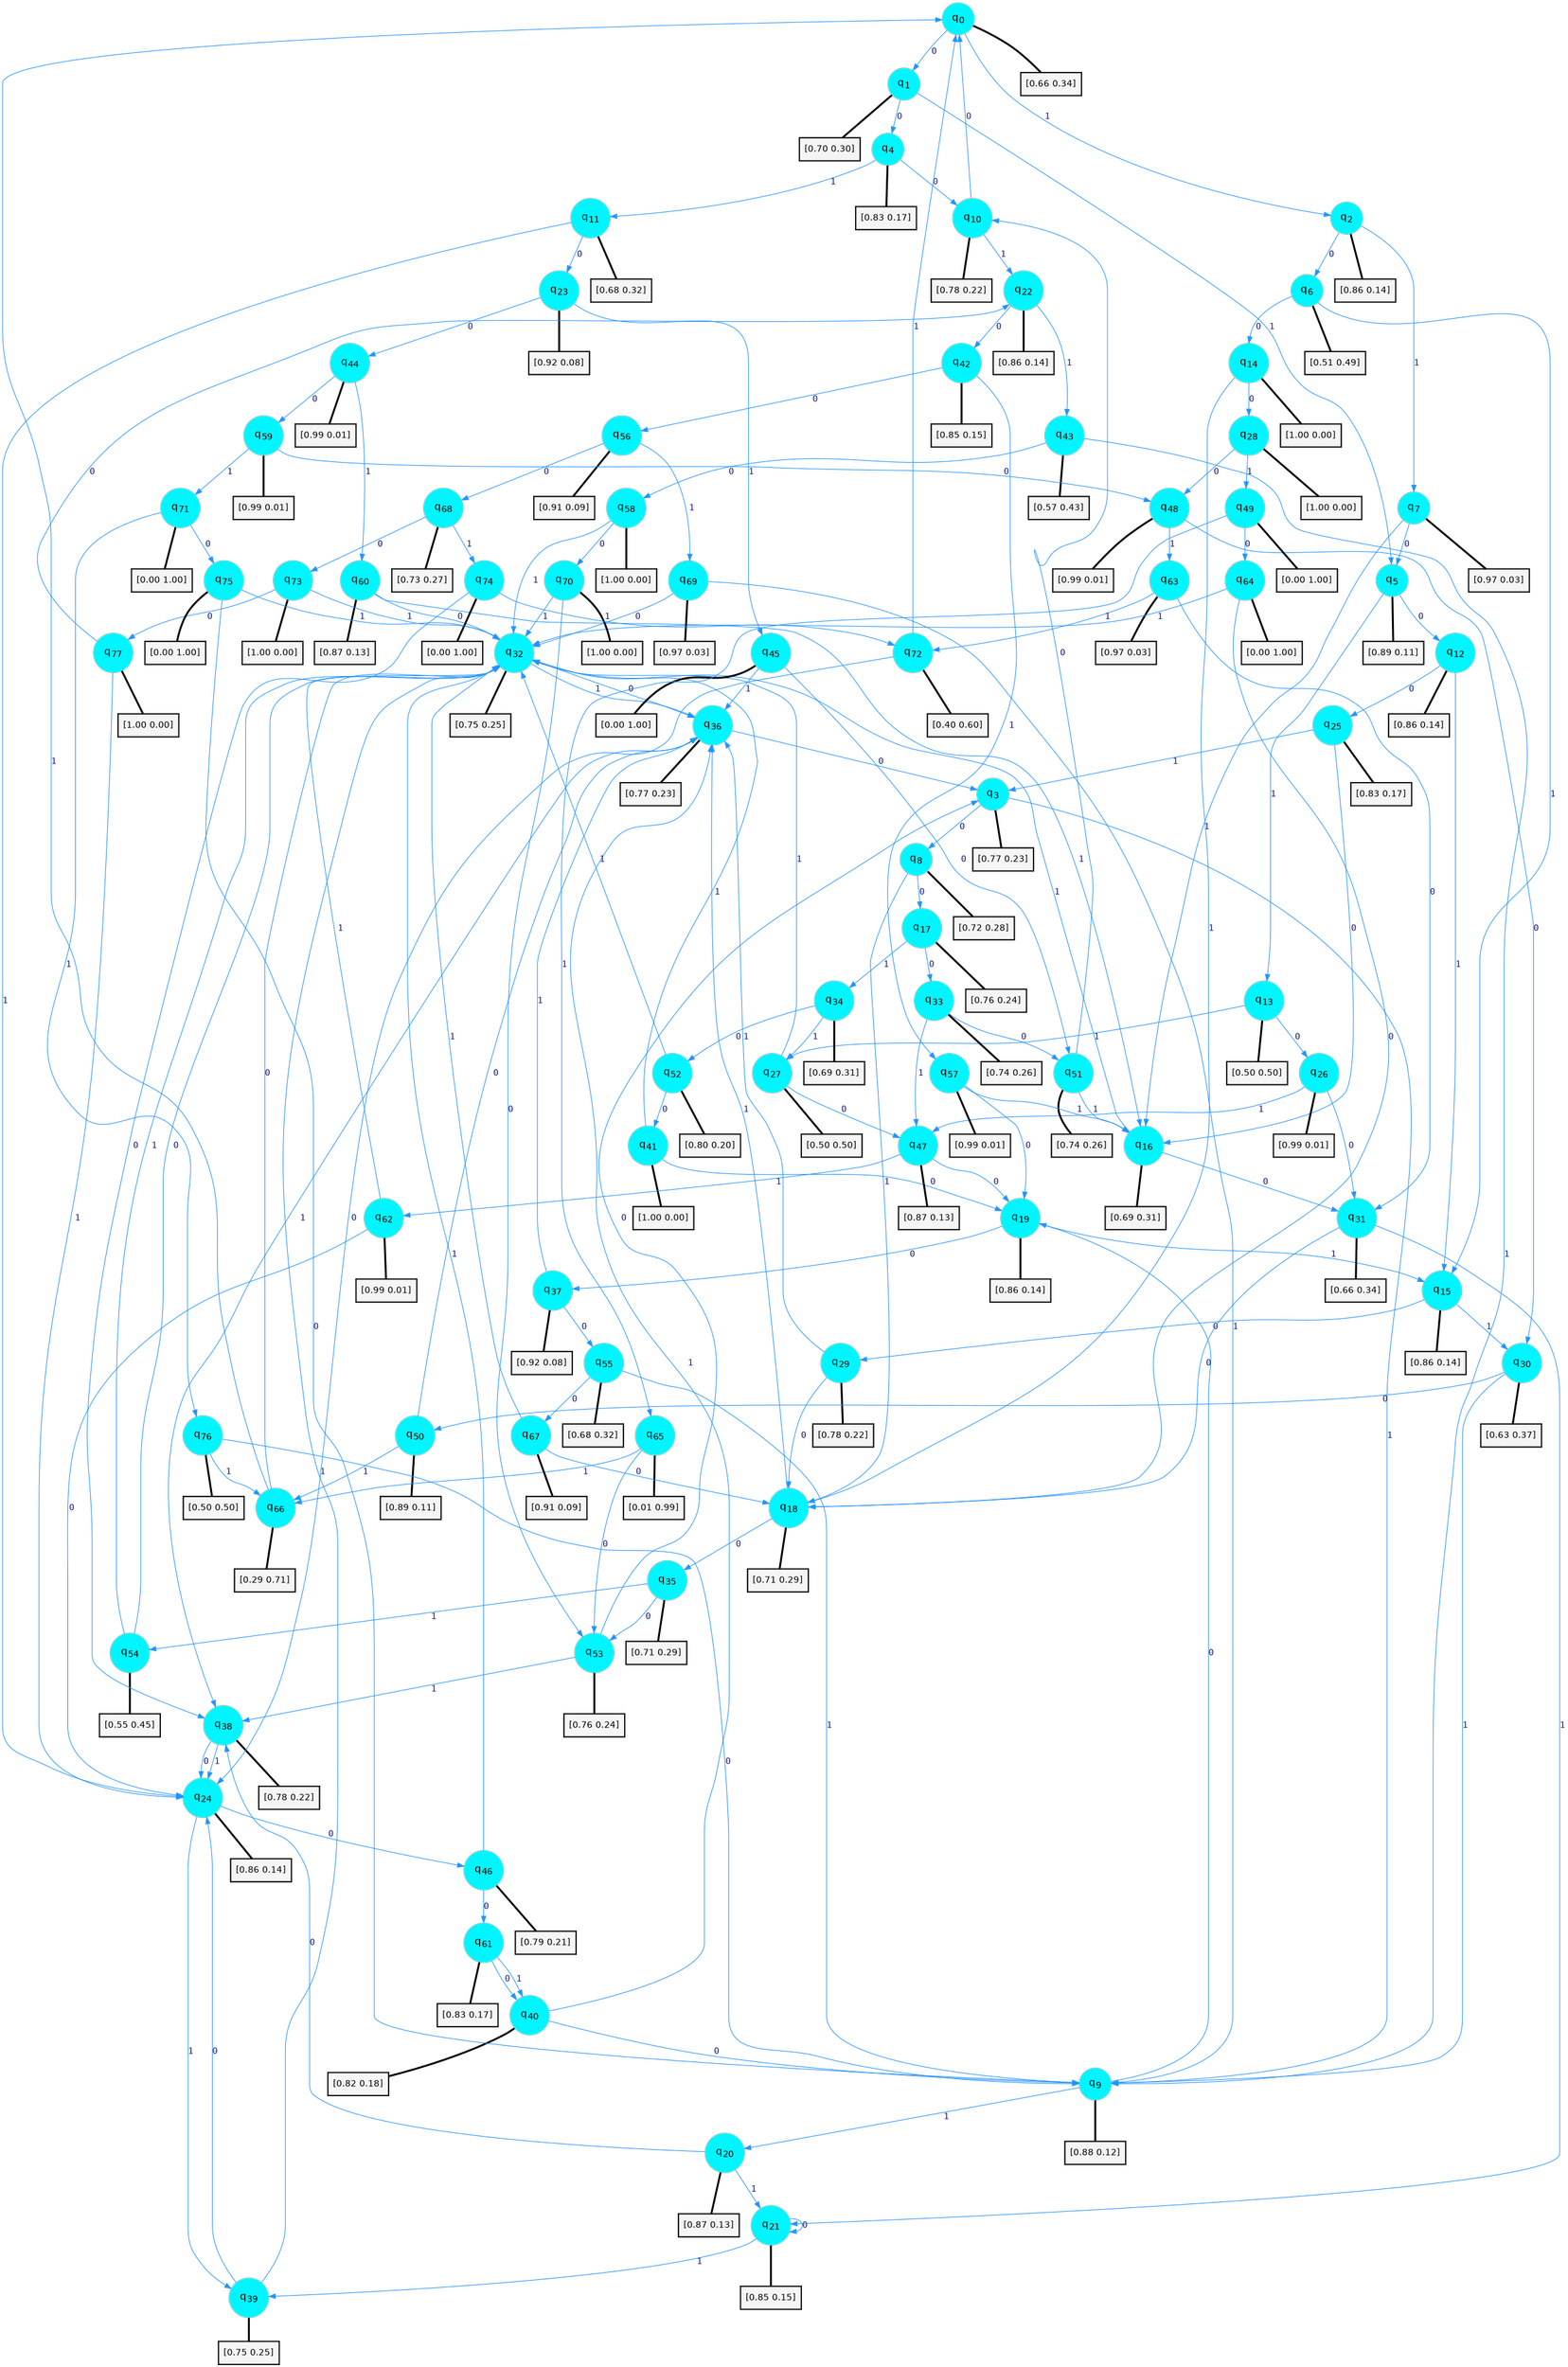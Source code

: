 digraph G {
graph [
bgcolor=transparent, dpi=300, rankdir=TD, size="40,25"];
node [
color=gray, fillcolor=turquoise1, fontcolor=black, fontname=Helvetica, fontsize=16, fontweight=bold, shape=circle, style=filled];
edge [
arrowsize=1, color=dodgerblue1, fontcolor=midnightblue, fontname=courier, fontweight=bold, penwidth=1, style=solid, weight=20];
0[label=<q<SUB>0</SUB>>];
1[label=<q<SUB>1</SUB>>];
2[label=<q<SUB>2</SUB>>];
3[label=<q<SUB>3</SUB>>];
4[label=<q<SUB>4</SUB>>];
5[label=<q<SUB>5</SUB>>];
6[label=<q<SUB>6</SUB>>];
7[label=<q<SUB>7</SUB>>];
8[label=<q<SUB>8</SUB>>];
9[label=<q<SUB>9</SUB>>];
10[label=<q<SUB>10</SUB>>];
11[label=<q<SUB>11</SUB>>];
12[label=<q<SUB>12</SUB>>];
13[label=<q<SUB>13</SUB>>];
14[label=<q<SUB>14</SUB>>];
15[label=<q<SUB>15</SUB>>];
16[label=<q<SUB>16</SUB>>];
17[label=<q<SUB>17</SUB>>];
18[label=<q<SUB>18</SUB>>];
19[label=<q<SUB>19</SUB>>];
20[label=<q<SUB>20</SUB>>];
21[label=<q<SUB>21</SUB>>];
22[label=<q<SUB>22</SUB>>];
23[label=<q<SUB>23</SUB>>];
24[label=<q<SUB>24</SUB>>];
25[label=<q<SUB>25</SUB>>];
26[label=<q<SUB>26</SUB>>];
27[label=<q<SUB>27</SUB>>];
28[label=<q<SUB>28</SUB>>];
29[label=<q<SUB>29</SUB>>];
30[label=<q<SUB>30</SUB>>];
31[label=<q<SUB>31</SUB>>];
32[label=<q<SUB>32</SUB>>];
33[label=<q<SUB>33</SUB>>];
34[label=<q<SUB>34</SUB>>];
35[label=<q<SUB>35</SUB>>];
36[label=<q<SUB>36</SUB>>];
37[label=<q<SUB>37</SUB>>];
38[label=<q<SUB>38</SUB>>];
39[label=<q<SUB>39</SUB>>];
40[label=<q<SUB>40</SUB>>];
41[label=<q<SUB>41</SUB>>];
42[label=<q<SUB>42</SUB>>];
43[label=<q<SUB>43</SUB>>];
44[label=<q<SUB>44</SUB>>];
45[label=<q<SUB>45</SUB>>];
46[label=<q<SUB>46</SUB>>];
47[label=<q<SUB>47</SUB>>];
48[label=<q<SUB>48</SUB>>];
49[label=<q<SUB>49</SUB>>];
50[label=<q<SUB>50</SUB>>];
51[label=<q<SUB>51</SUB>>];
52[label=<q<SUB>52</SUB>>];
53[label=<q<SUB>53</SUB>>];
54[label=<q<SUB>54</SUB>>];
55[label=<q<SUB>55</SUB>>];
56[label=<q<SUB>56</SUB>>];
57[label=<q<SUB>57</SUB>>];
58[label=<q<SUB>58</SUB>>];
59[label=<q<SUB>59</SUB>>];
60[label=<q<SUB>60</SUB>>];
61[label=<q<SUB>61</SUB>>];
62[label=<q<SUB>62</SUB>>];
63[label=<q<SUB>63</SUB>>];
64[label=<q<SUB>64</SUB>>];
65[label=<q<SUB>65</SUB>>];
66[label=<q<SUB>66</SUB>>];
67[label=<q<SUB>67</SUB>>];
68[label=<q<SUB>68</SUB>>];
69[label=<q<SUB>69</SUB>>];
70[label=<q<SUB>70</SUB>>];
71[label=<q<SUB>71</SUB>>];
72[label=<q<SUB>72</SUB>>];
73[label=<q<SUB>73</SUB>>];
74[label=<q<SUB>74</SUB>>];
75[label=<q<SUB>75</SUB>>];
76[label=<q<SUB>76</SUB>>];
77[label=<q<SUB>77</SUB>>];
78[label="[0.66 0.34]", shape=box,fontcolor=black, fontname=Helvetica, fontsize=14, penwidth=2, fillcolor=whitesmoke,color=black];
79[label="[0.70 0.30]", shape=box,fontcolor=black, fontname=Helvetica, fontsize=14, penwidth=2, fillcolor=whitesmoke,color=black];
80[label="[0.86 0.14]", shape=box,fontcolor=black, fontname=Helvetica, fontsize=14, penwidth=2, fillcolor=whitesmoke,color=black];
81[label="[0.77 0.23]", shape=box,fontcolor=black, fontname=Helvetica, fontsize=14, penwidth=2, fillcolor=whitesmoke,color=black];
82[label="[0.83 0.17]", shape=box,fontcolor=black, fontname=Helvetica, fontsize=14, penwidth=2, fillcolor=whitesmoke,color=black];
83[label="[0.89 0.11]", shape=box,fontcolor=black, fontname=Helvetica, fontsize=14, penwidth=2, fillcolor=whitesmoke,color=black];
84[label="[0.51 0.49]", shape=box,fontcolor=black, fontname=Helvetica, fontsize=14, penwidth=2, fillcolor=whitesmoke,color=black];
85[label="[0.97 0.03]", shape=box,fontcolor=black, fontname=Helvetica, fontsize=14, penwidth=2, fillcolor=whitesmoke,color=black];
86[label="[0.72 0.28]", shape=box,fontcolor=black, fontname=Helvetica, fontsize=14, penwidth=2, fillcolor=whitesmoke,color=black];
87[label="[0.88 0.12]", shape=box,fontcolor=black, fontname=Helvetica, fontsize=14, penwidth=2, fillcolor=whitesmoke,color=black];
88[label="[0.78 0.22]", shape=box,fontcolor=black, fontname=Helvetica, fontsize=14, penwidth=2, fillcolor=whitesmoke,color=black];
89[label="[0.68 0.32]", shape=box,fontcolor=black, fontname=Helvetica, fontsize=14, penwidth=2, fillcolor=whitesmoke,color=black];
90[label="[0.86 0.14]", shape=box,fontcolor=black, fontname=Helvetica, fontsize=14, penwidth=2, fillcolor=whitesmoke,color=black];
91[label="[0.50 0.50]", shape=box,fontcolor=black, fontname=Helvetica, fontsize=14, penwidth=2, fillcolor=whitesmoke,color=black];
92[label="[1.00 0.00]", shape=box,fontcolor=black, fontname=Helvetica, fontsize=14, penwidth=2, fillcolor=whitesmoke,color=black];
93[label="[0.86 0.14]", shape=box,fontcolor=black, fontname=Helvetica, fontsize=14, penwidth=2, fillcolor=whitesmoke,color=black];
94[label="[0.69 0.31]", shape=box,fontcolor=black, fontname=Helvetica, fontsize=14, penwidth=2, fillcolor=whitesmoke,color=black];
95[label="[0.76 0.24]", shape=box,fontcolor=black, fontname=Helvetica, fontsize=14, penwidth=2, fillcolor=whitesmoke,color=black];
96[label="[0.71 0.29]", shape=box,fontcolor=black, fontname=Helvetica, fontsize=14, penwidth=2, fillcolor=whitesmoke,color=black];
97[label="[0.86 0.14]", shape=box,fontcolor=black, fontname=Helvetica, fontsize=14, penwidth=2, fillcolor=whitesmoke,color=black];
98[label="[0.87 0.13]", shape=box,fontcolor=black, fontname=Helvetica, fontsize=14, penwidth=2, fillcolor=whitesmoke,color=black];
99[label="[0.85 0.15]", shape=box,fontcolor=black, fontname=Helvetica, fontsize=14, penwidth=2, fillcolor=whitesmoke,color=black];
100[label="[0.86 0.14]", shape=box,fontcolor=black, fontname=Helvetica, fontsize=14, penwidth=2, fillcolor=whitesmoke,color=black];
101[label="[0.92 0.08]", shape=box,fontcolor=black, fontname=Helvetica, fontsize=14, penwidth=2, fillcolor=whitesmoke,color=black];
102[label="[0.86 0.14]", shape=box,fontcolor=black, fontname=Helvetica, fontsize=14, penwidth=2, fillcolor=whitesmoke,color=black];
103[label="[0.83 0.17]", shape=box,fontcolor=black, fontname=Helvetica, fontsize=14, penwidth=2, fillcolor=whitesmoke,color=black];
104[label="[0.99 0.01]", shape=box,fontcolor=black, fontname=Helvetica, fontsize=14, penwidth=2, fillcolor=whitesmoke,color=black];
105[label="[0.50 0.50]", shape=box,fontcolor=black, fontname=Helvetica, fontsize=14, penwidth=2, fillcolor=whitesmoke,color=black];
106[label="[1.00 0.00]", shape=box,fontcolor=black, fontname=Helvetica, fontsize=14, penwidth=2, fillcolor=whitesmoke,color=black];
107[label="[0.78 0.22]", shape=box,fontcolor=black, fontname=Helvetica, fontsize=14, penwidth=2, fillcolor=whitesmoke,color=black];
108[label="[0.63 0.37]", shape=box,fontcolor=black, fontname=Helvetica, fontsize=14, penwidth=2, fillcolor=whitesmoke,color=black];
109[label="[0.66 0.34]", shape=box,fontcolor=black, fontname=Helvetica, fontsize=14, penwidth=2, fillcolor=whitesmoke,color=black];
110[label="[0.75 0.25]", shape=box,fontcolor=black, fontname=Helvetica, fontsize=14, penwidth=2, fillcolor=whitesmoke,color=black];
111[label="[0.74 0.26]", shape=box,fontcolor=black, fontname=Helvetica, fontsize=14, penwidth=2, fillcolor=whitesmoke,color=black];
112[label="[0.69 0.31]", shape=box,fontcolor=black, fontname=Helvetica, fontsize=14, penwidth=2, fillcolor=whitesmoke,color=black];
113[label="[0.71 0.29]", shape=box,fontcolor=black, fontname=Helvetica, fontsize=14, penwidth=2, fillcolor=whitesmoke,color=black];
114[label="[0.77 0.23]", shape=box,fontcolor=black, fontname=Helvetica, fontsize=14, penwidth=2, fillcolor=whitesmoke,color=black];
115[label="[0.92 0.08]", shape=box,fontcolor=black, fontname=Helvetica, fontsize=14, penwidth=2, fillcolor=whitesmoke,color=black];
116[label="[0.78 0.22]", shape=box,fontcolor=black, fontname=Helvetica, fontsize=14, penwidth=2, fillcolor=whitesmoke,color=black];
117[label="[0.75 0.25]", shape=box,fontcolor=black, fontname=Helvetica, fontsize=14, penwidth=2, fillcolor=whitesmoke,color=black];
118[label="[0.82 0.18]", shape=box,fontcolor=black, fontname=Helvetica, fontsize=14, penwidth=2, fillcolor=whitesmoke,color=black];
119[label="[1.00 0.00]", shape=box,fontcolor=black, fontname=Helvetica, fontsize=14, penwidth=2, fillcolor=whitesmoke,color=black];
120[label="[0.85 0.15]", shape=box,fontcolor=black, fontname=Helvetica, fontsize=14, penwidth=2, fillcolor=whitesmoke,color=black];
121[label="[0.57 0.43]", shape=box,fontcolor=black, fontname=Helvetica, fontsize=14, penwidth=2, fillcolor=whitesmoke,color=black];
122[label="[0.99 0.01]", shape=box,fontcolor=black, fontname=Helvetica, fontsize=14, penwidth=2, fillcolor=whitesmoke,color=black];
123[label="[0.00 1.00]", shape=box,fontcolor=black, fontname=Helvetica, fontsize=14, penwidth=2, fillcolor=whitesmoke,color=black];
124[label="[0.79 0.21]", shape=box,fontcolor=black, fontname=Helvetica, fontsize=14, penwidth=2, fillcolor=whitesmoke,color=black];
125[label="[0.87 0.13]", shape=box,fontcolor=black, fontname=Helvetica, fontsize=14, penwidth=2, fillcolor=whitesmoke,color=black];
126[label="[0.99 0.01]", shape=box,fontcolor=black, fontname=Helvetica, fontsize=14, penwidth=2, fillcolor=whitesmoke,color=black];
127[label="[0.00 1.00]", shape=box,fontcolor=black, fontname=Helvetica, fontsize=14, penwidth=2, fillcolor=whitesmoke,color=black];
128[label="[0.89 0.11]", shape=box,fontcolor=black, fontname=Helvetica, fontsize=14, penwidth=2, fillcolor=whitesmoke,color=black];
129[label="[0.74 0.26]", shape=box,fontcolor=black, fontname=Helvetica, fontsize=14, penwidth=2, fillcolor=whitesmoke,color=black];
130[label="[0.80 0.20]", shape=box,fontcolor=black, fontname=Helvetica, fontsize=14, penwidth=2, fillcolor=whitesmoke,color=black];
131[label="[0.76 0.24]", shape=box,fontcolor=black, fontname=Helvetica, fontsize=14, penwidth=2, fillcolor=whitesmoke,color=black];
132[label="[0.55 0.45]", shape=box,fontcolor=black, fontname=Helvetica, fontsize=14, penwidth=2, fillcolor=whitesmoke,color=black];
133[label="[0.68 0.32]", shape=box,fontcolor=black, fontname=Helvetica, fontsize=14, penwidth=2, fillcolor=whitesmoke,color=black];
134[label="[0.91 0.09]", shape=box,fontcolor=black, fontname=Helvetica, fontsize=14, penwidth=2, fillcolor=whitesmoke,color=black];
135[label="[0.99 0.01]", shape=box,fontcolor=black, fontname=Helvetica, fontsize=14, penwidth=2, fillcolor=whitesmoke,color=black];
136[label="[1.00 0.00]", shape=box,fontcolor=black, fontname=Helvetica, fontsize=14, penwidth=2, fillcolor=whitesmoke,color=black];
137[label="[0.99 0.01]", shape=box,fontcolor=black, fontname=Helvetica, fontsize=14, penwidth=2, fillcolor=whitesmoke,color=black];
138[label="[0.87 0.13]", shape=box,fontcolor=black, fontname=Helvetica, fontsize=14, penwidth=2, fillcolor=whitesmoke,color=black];
139[label="[0.83 0.17]", shape=box,fontcolor=black, fontname=Helvetica, fontsize=14, penwidth=2, fillcolor=whitesmoke,color=black];
140[label="[0.99 0.01]", shape=box,fontcolor=black, fontname=Helvetica, fontsize=14, penwidth=2, fillcolor=whitesmoke,color=black];
141[label="[0.97 0.03]", shape=box,fontcolor=black, fontname=Helvetica, fontsize=14, penwidth=2, fillcolor=whitesmoke,color=black];
142[label="[0.00 1.00]", shape=box,fontcolor=black, fontname=Helvetica, fontsize=14, penwidth=2, fillcolor=whitesmoke,color=black];
143[label="[0.01 0.99]", shape=box,fontcolor=black, fontname=Helvetica, fontsize=14, penwidth=2, fillcolor=whitesmoke,color=black];
144[label="[0.29 0.71]", shape=box,fontcolor=black, fontname=Helvetica, fontsize=14, penwidth=2, fillcolor=whitesmoke,color=black];
145[label="[0.91 0.09]", shape=box,fontcolor=black, fontname=Helvetica, fontsize=14, penwidth=2, fillcolor=whitesmoke,color=black];
146[label="[0.73 0.27]", shape=box,fontcolor=black, fontname=Helvetica, fontsize=14, penwidth=2, fillcolor=whitesmoke,color=black];
147[label="[0.97 0.03]", shape=box,fontcolor=black, fontname=Helvetica, fontsize=14, penwidth=2, fillcolor=whitesmoke,color=black];
148[label="[1.00 0.00]", shape=box,fontcolor=black, fontname=Helvetica, fontsize=14, penwidth=2, fillcolor=whitesmoke,color=black];
149[label="[0.00 1.00]", shape=box,fontcolor=black, fontname=Helvetica, fontsize=14, penwidth=2, fillcolor=whitesmoke,color=black];
150[label="[0.40 0.60]", shape=box,fontcolor=black, fontname=Helvetica, fontsize=14, penwidth=2, fillcolor=whitesmoke,color=black];
151[label="[1.00 0.00]", shape=box,fontcolor=black, fontname=Helvetica, fontsize=14, penwidth=2, fillcolor=whitesmoke,color=black];
152[label="[0.00 1.00]", shape=box,fontcolor=black, fontname=Helvetica, fontsize=14, penwidth=2, fillcolor=whitesmoke,color=black];
153[label="[0.00 1.00]", shape=box,fontcolor=black, fontname=Helvetica, fontsize=14, penwidth=2, fillcolor=whitesmoke,color=black];
154[label="[0.50 0.50]", shape=box,fontcolor=black, fontname=Helvetica, fontsize=14, penwidth=2, fillcolor=whitesmoke,color=black];
155[label="[1.00 0.00]", shape=box,fontcolor=black, fontname=Helvetica, fontsize=14, penwidth=2, fillcolor=whitesmoke,color=black];
0->1 [label=0];
0->2 [label=1];
0->78 [arrowhead=none, penwidth=3,color=black];
1->4 [label=0];
1->5 [label=1];
1->79 [arrowhead=none, penwidth=3,color=black];
2->6 [label=0];
2->7 [label=1];
2->80 [arrowhead=none, penwidth=3,color=black];
3->8 [label=0];
3->9 [label=1];
3->81 [arrowhead=none, penwidth=3,color=black];
4->10 [label=0];
4->11 [label=1];
4->82 [arrowhead=none, penwidth=3,color=black];
5->12 [label=0];
5->13 [label=1];
5->83 [arrowhead=none, penwidth=3,color=black];
6->14 [label=0];
6->15 [label=1];
6->84 [arrowhead=none, penwidth=3,color=black];
7->5 [label=0];
7->16 [label=1];
7->85 [arrowhead=none, penwidth=3,color=black];
8->17 [label=0];
8->18 [label=1];
8->86 [arrowhead=none, penwidth=3,color=black];
9->19 [label=0];
9->20 [label=1];
9->87 [arrowhead=none, penwidth=3,color=black];
10->0 [label=0];
10->22 [label=1];
10->88 [arrowhead=none, penwidth=3,color=black];
11->23 [label=0];
11->24 [label=1];
11->89 [arrowhead=none, penwidth=3,color=black];
12->25 [label=0];
12->15 [label=1];
12->90 [arrowhead=none, penwidth=3,color=black];
13->26 [label=0];
13->27 [label=1];
13->91 [arrowhead=none, penwidth=3,color=black];
14->28 [label=0];
14->18 [label=1];
14->92 [arrowhead=none, penwidth=3,color=black];
15->29 [label=0];
15->30 [label=1];
15->93 [arrowhead=none, penwidth=3,color=black];
16->31 [label=0];
16->32 [label=1];
16->94 [arrowhead=none, penwidth=3,color=black];
17->33 [label=0];
17->34 [label=1];
17->95 [arrowhead=none, penwidth=3,color=black];
18->35 [label=0];
18->36 [label=1];
18->96 [arrowhead=none, penwidth=3,color=black];
19->37 [label=0];
19->15 [label=1];
19->97 [arrowhead=none, penwidth=3,color=black];
20->38 [label=0];
20->21 [label=1];
20->98 [arrowhead=none, penwidth=3,color=black];
21->21 [label=0];
21->39 [label=1];
21->99 [arrowhead=none, penwidth=3,color=black];
22->42 [label=0];
22->43 [label=1];
22->100 [arrowhead=none, penwidth=3,color=black];
23->44 [label=0];
23->45 [label=1];
23->101 [arrowhead=none, penwidth=3,color=black];
24->46 [label=0];
24->39 [label=1];
24->102 [arrowhead=none, penwidth=3,color=black];
25->16 [label=0];
25->3 [label=1];
25->103 [arrowhead=none, penwidth=3,color=black];
26->31 [label=0];
26->47 [label=1];
26->104 [arrowhead=none, penwidth=3,color=black];
27->47 [label=0];
27->32 [label=1];
27->105 [arrowhead=none, penwidth=3,color=black];
28->48 [label=0];
28->49 [label=1];
28->106 [arrowhead=none, penwidth=3,color=black];
29->18 [label=0];
29->36 [label=1];
29->107 [arrowhead=none, penwidth=3,color=black];
30->50 [label=0];
30->9 [label=1];
30->108 [arrowhead=none, penwidth=3,color=black];
31->18 [label=0];
31->21 [label=1];
31->109 [arrowhead=none, penwidth=3,color=black];
32->36 [label=0];
32->36 [label=1];
32->110 [arrowhead=none, penwidth=3,color=black];
33->51 [label=0];
33->47 [label=1];
33->111 [arrowhead=none, penwidth=3,color=black];
34->52 [label=0];
34->27 [label=1];
34->112 [arrowhead=none, penwidth=3,color=black];
35->53 [label=0];
35->54 [label=1];
35->113 [arrowhead=none, penwidth=3,color=black];
36->3 [label=0];
36->38 [label=1];
36->114 [arrowhead=none, penwidth=3,color=black];
37->55 [label=0];
37->36 [label=1];
37->115 [arrowhead=none, penwidth=3,color=black];
38->24 [label=0];
38->24 [label=1];
38->116 [arrowhead=none, penwidth=3,color=black];
39->24 [label=0];
39->32 [label=1];
39->117 [arrowhead=none, penwidth=3,color=black];
40->9 [label=0];
40->36 [label=1];
40->118 [arrowhead=none, penwidth=3,color=black];
41->19 [label=0];
41->32 [label=1];
41->119 [arrowhead=none, penwidth=3,color=black];
42->56 [label=0];
42->57 [label=1];
42->120 [arrowhead=none, penwidth=3,color=black];
43->58 [label=0];
43->9 [label=1];
43->121 [arrowhead=none, penwidth=3,color=black];
44->59 [label=0];
44->60 [label=1];
44->122 [arrowhead=none, penwidth=3,color=black];
45->51 [label=0];
45->36 [label=1];
45->123 [arrowhead=none, penwidth=3,color=black];
46->61 [label=0];
46->32 [label=1];
46->124 [arrowhead=none, penwidth=3,color=black];
47->19 [label=0];
47->62 [label=1];
47->125 [arrowhead=none, penwidth=3,color=black];
48->30 [label=0];
48->63 [label=1];
48->126 [arrowhead=none, penwidth=3,color=black];
49->64 [label=0];
49->65 [label=1];
49->127 [arrowhead=none, penwidth=3,color=black];
50->36 [label=0];
50->66 [label=1];
50->128 [arrowhead=none, penwidth=3,color=black];
51->10 [label=0];
51->16 [label=1];
51->129 [arrowhead=none, penwidth=3,color=black];
52->41 [label=0];
52->32 [label=1];
52->130 [arrowhead=none, penwidth=3,color=black];
53->3 [label=0];
53->38 [label=1];
53->131 [arrowhead=none, penwidth=3,color=black];
54->32 [label=0];
54->32 [label=1];
54->132 [arrowhead=none, penwidth=3,color=black];
55->67 [label=0];
55->9 [label=1];
55->133 [arrowhead=none, penwidth=3,color=black];
56->68 [label=0];
56->69 [label=1];
56->134 [arrowhead=none, penwidth=3,color=black];
57->19 [label=0];
57->16 [label=1];
57->135 [arrowhead=none, penwidth=3,color=black];
58->70 [label=0];
58->32 [label=1];
58->136 [arrowhead=none, penwidth=3,color=black];
59->48 [label=0];
59->71 [label=1];
59->137 [arrowhead=none, penwidth=3,color=black];
60->32 [label=0];
60->16 [label=1];
60->138 [arrowhead=none, penwidth=3,color=black];
61->40 [label=0];
61->40 [label=1];
61->139 [arrowhead=none, penwidth=3,color=black];
62->24 [label=0];
62->32 [label=1];
62->140 [arrowhead=none, penwidth=3,color=black];
63->31 [label=0];
63->72 [label=1];
63->141 [arrowhead=none, penwidth=3,color=black];
64->18 [label=0];
64->32 [label=1];
64->142 [arrowhead=none, penwidth=3,color=black];
65->53 [label=0];
65->66 [label=1];
65->143 [arrowhead=none, penwidth=3,color=black];
66->32 [label=0];
66->0 [label=1];
66->144 [arrowhead=none, penwidth=3,color=black];
67->18 [label=0];
67->32 [label=1];
67->145 [arrowhead=none, penwidth=3,color=black];
68->73 [label=0];
68->74 [label=1];
68->146 [arrowhead=none, penwidth=3,color=black];
69->32 [label=0];
69->9 [label=1];
69->147 [arrowhead=none, penwidth=3,color=black];
70->53 [label=0];
70->32 [label=1];
70->148 [arrowhead=none, penwidth=3,color=black];
71->75 [label=0];
71->76 [label=1];
71->149 [arrowhead=none, penwidth=3,color=black];
72->24 [label=0];
72->0 [label=1];
72->150 [arrowhead=none, penwidth=3,color=black];
73->77 [label=0];
73->32 [label=1];
73->151 [arrowhead=none, penwidth=3,color=black];
74->38 [label=0];
74->72 [label=1];
74->152 [arrowhead=none, penwidth=3,color=black];
75->9 [label=0];
75->32 [label=1];
75->153 [arrowhead=none, penwidth=3,color=black];
76->9 [label=0];
76->66 [label=1];
76->154 [arrowhead=none, penwidth=3,color=black];
77->22 [label=0];
77->24 [label=1];
77->155 [arrowhead=none, penwidth=3,color=black];
}
